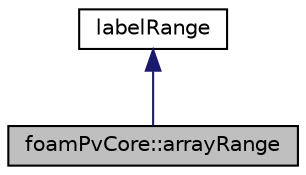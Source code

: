 digraph "foamPvCore::arrayRange"
{
  bgcolor="transparent";
  edge [fontname="Helvetica",fontsize="10",labelfontname="Helvetica",labelfontsize="10"];
  node [fontname="Helvetica",fontsize="10",shape=record];
  Node1 [label="foamPvCore::arrayRange",height=0.2,width=0.4,color="black", fillcolor="grey75", style="filled" fontcolor="black"];
  Node2 -> Node1 [dir="back",color="midnightblue",fontsize="10",style="solid",fontname="Helvetica"];
  Node2 [label="labelRange",height=0.2,width=0.4,color="black",URL="$classFoam_1_1labelRange.html",tooltip="A range or interval of labels defined by a start and a size. "];
}
